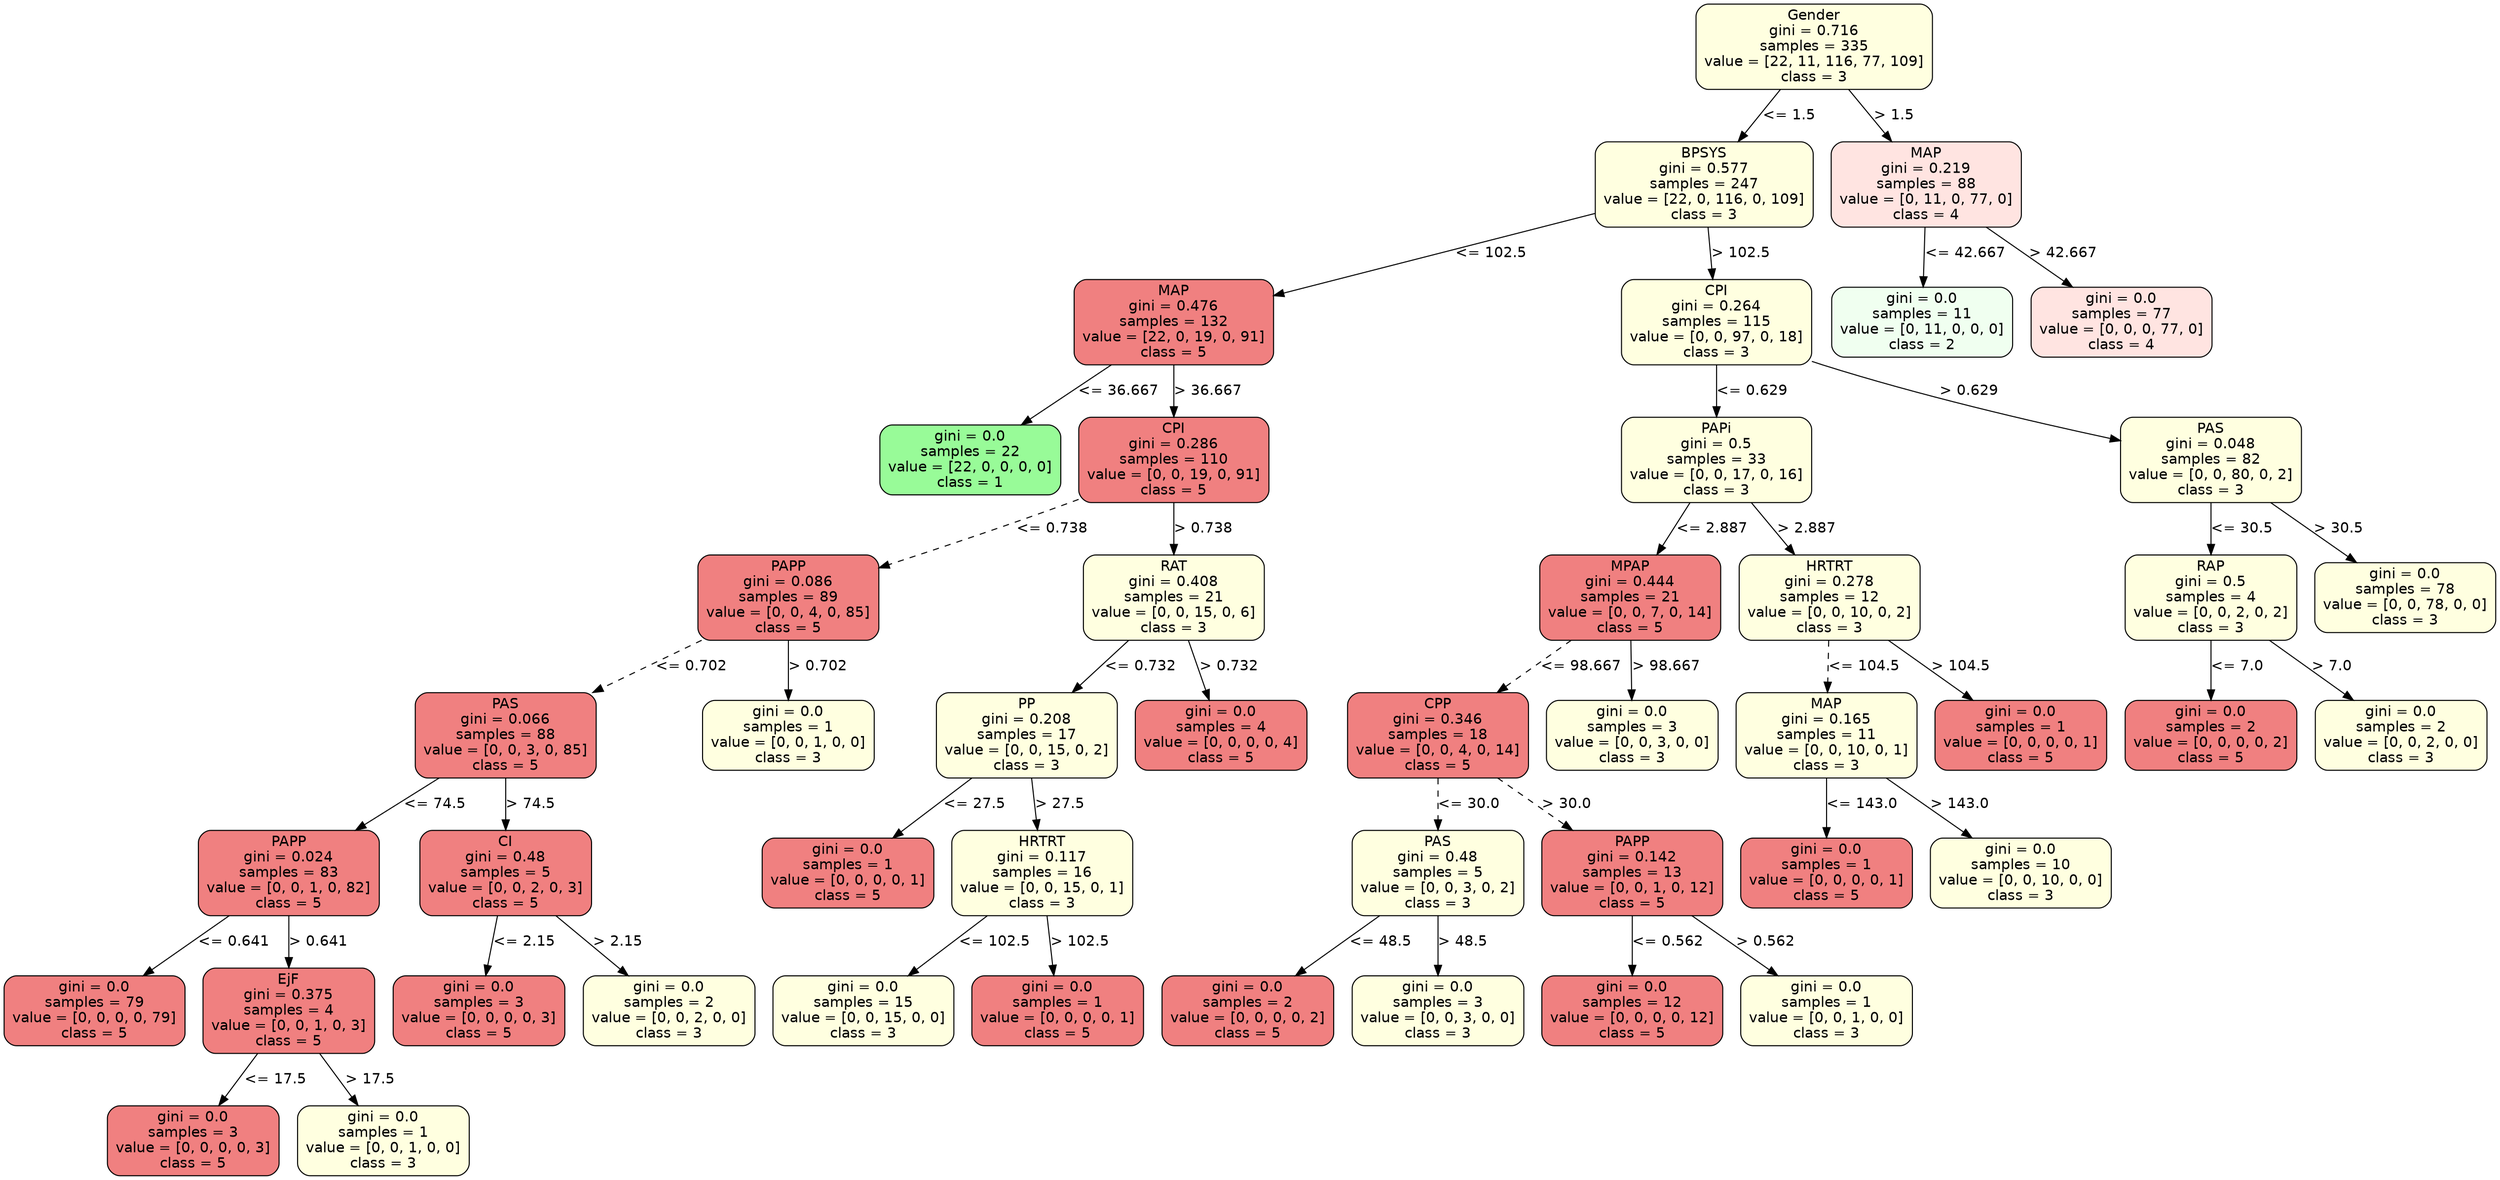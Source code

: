 strict digraph Tree {
	graph [bb="0,0,2071,1140"];
	node [color=black,
		fontname=helvetica,
		label="\N",
		shape=box,
		style="filled, rounded"
	];
	edge [fontname=helvetica];
	0	 [fillcolor=lightyellow,
		height=1.1528,
		label="Gender\ngini = 0.716\nsamples = 335\nvalue = [22, 11, 116, 77, 109]\nclass = 3",
		pos="1506.5,1098.5",
		width=2.6667];
	1	 [fillcolor=lightyellow,
		height=1.1528,
		label="BPSYS\ngini = 0.577\nsamples = 247\nvalue = [22, 0, 116, 0, 109]\nclass = 3",
		pos="1415.5,964.5",
		width=2.4583];
	0 -> 1	 [label="<= 1.5",
		labelangle=45,
		labeldistance=2.5,
		lp="1484.5,1031.5",
		op="<=",
		param=1.5,
		pos="e,1443.8,1006.1 1478.2,1056.8 1469.1,1043.5 1459,1028.5 1449.5,1014.6",
		style=solid];
	44	 [fillcolor=mistyrose,
		height=1.1528,
		label="MAP\ngini = 0.219\nsamples = 88\nvalue = [0, 11, 0, 77, 0]\nclass = 4",
		pos="1599.5,964.5",
		width=2.1528];
	0 -> 44	 [label="> 1.5",
		labelangle=-45,
		labeldistance=2.5,
		lp="1572,1031.5",
		op=">",
		param=1.5,
		pos="e,1570.6,1006.1 1535.4,1056.8 1544.7,1043.5 1555.1,1028.5 1564.7,1014.6",
		style=solid];
	2	 [fillcolor=lightcoral,
		height=1.1528,
		label="MAP\ngini = 0.476\nsamples = 132\nvalue = [22, 0, 19, 0, 91]\nclass = 5",
		pos="972.5,830.5",
		width=2.25];
	1 -> 2	 [label="<= 102.5",
		lp="1235,897.5",
		op="<=",
		param=102.5,
		pos="e,1053.8,855.1 1326.9,937.71 1250.5,914.6 1140.7,881.36 1063.5,858.04",
		style=solid];
	23	 [fillcolor=lightyellow,
		height=1.1528,
		label="CPI\ngini = 0.264\nsamples = 115\nvalue = [0, 0, 97, 0, 18]\nclass = 3",
		pos="1424.5,830.5",
		width=2.1528];
	1 -> 23	 [label="> 102.5",
		lp="1443.5,897.5",
		op=">",
		param=102.5,
		pos="e,1421.7,872.14 1418.3,922.84 1419.2,909.98 1420.1,895.66 1421,882.21",
		style=solid];
	3	 [fillcolor=palegreen,
		height=0.94444,
		label="gini = 0.0\nsamples = 22\nvalue = [22, 0, 0, 0, 0]\nclass = 1",
		pos="803.5,696.5",
		width=2.0417];
	2 -> 3	 [label="<= 36.667",
		lp="924.5,763.5",
		op="<=",
		param=36.667,
		pos="e,846.38,730.5 919.95,788.84 899.08,772.29 875.16,753.32 854.45,736.9",
		style=solid];
	4	 [fillcolor=lightcoral,
		height=1.1528,
		label="CPI\ngini = 0.286\nsamples = 110\nvalue = [0, 0, 19, 0, 91]\nclass = 5",
		pos="972.5,696.5",
		width=2.1528];
	2 -> 4	 [label="> 36.667",
		lp="999.5,763.5",
		op=">",
		param=36.667,
		pos="e,972.5,738.14 972.5,788.84 972.5,775.98 972.5,761.66 972.5,748.21",
		style=solid];
	5	 [fillcolor=lightcoral,
		height=1.1528,
		label="PAPP\ngini = 0.086\nsamples = 89\nvalue = [0, 0, 4, 0, 85]\nclass = 5",
		pos="651.5,562.5",
		width=2.0417];
	4 -> 5	 [label="<= 0.738",
		lp="869,629.5",
		op="<=",
		param=0.738,
		pos="e,725.02,590.07 894.83,659.13 891.69,657.72 888.57,656.34 885.5,655 835.86,633.38 779.44,611.02 734.44,593.69",
		style=dashed];
	16	 [fillcolor=lightyellow,
		height=1.1528,
		label="RAT\ngini = 0.408\nsamples = 21\nvalue = [0, 0, 15, 0, 6]\nclass = 3",
		pos="972.5,562.5",
		width=2.0417];
	4 -> 16	 [label="> 0.738",
		lp="995.5,629.5",
		op=">",
		param=0.738,
		pos="e,972.5,604.14 972.5,654.84 972.5,641.98 972.5,627.66 972.5,614.21",
		style=solid];
	6	 [fillcolor=lightcoral,
		height=1.1528,
		label="PAS\ngini = 0.066\nsamples = 88\nvalue = [0, 0, 3, 0, 85]\nclass = 5",
		pos="416.5,428.5",
		width=2.0417];
	5 -> 6	 [label="<= 0.702",
		lp="569,495.5",
		op="<=",
		param=0.702,
		pos="e,489.52,470.14 578.43,520.84 553.01,506.34 524.34,489.99 498.26,475.12",
		style=dashed];
	15	 [fillcolor=lightyellow,
		height=0.94444,
		label="gini = 0.0\nsamples = 1\nvalue = [0, 0, 1, 0, 0]\nclass = 3",
		pos="651.5,428.5",
		width=1.9444];
	5 -> 15	 [label="> 0.702",
		lp="674.5,495.5",
		op=">",
		param=0.702,
		pos="e,651.5,462.5 651.5,520.84 651.5,505.6 651.5,488.33 651.5,472.87",
		style=solid];
	7	 [fillcolor=lightcoral,
		height=1.1528,
		label="PAPP\ngini = 0.024\nsamples = 83\nvalue = [0, 0, 1, 0, 82]\nclass = 5",
		pos="235.5,294.5",
		width=2.0417];
	6 -> 7	 [label="<= 74.5",
		lp="355,361.5",
		op="<=",
		param=74.5,
		pos="e,291.74,336.14 360.22,386.84 341.07,372.66 319.52,356.7 299.78,342.09",
		style=solid];
	12	 [fillcolor=lightcoral,
		height=1.1528,
		label="CI\ngini = 0.48\nsamples = 5\nvalue = [0, 0, 2, 0, 3]\nclass = 5",
		pos="416.5,294.5",
		width=1.9444];
	6 -> 12	 [label="> 74.5",
		lp="436,361.5",
		op=">",
		param=74.5,
		pos="e,416.5,336.14 416.5,386.84 416.5,373.98 416.5,359.66 416.5,346.21",
		style=solid];
	8	 [fillcolor=lightcoral,
		height=0.94444,
		label="gini = 0.0\nsamples = 79\nvalue = [0, 0, 0, 0, 79]\nclass = 5",
		pos="73.5,160.5",
		width=2.0417];
	7 -> 8	 [label="<= 0.641",
		lp="187,227.5",
		op="<=",
		param=0.641,
		pos="e,114.61,194.5 185.13,252.84 165.12,236.29 142.19,217.32 122.34,200.9",
		style=solid];
	9	 [fillcolor=lightcoral,
		height=1.1528,
		label="EjF\ngini = 0.375\nsamples = 4\nvalue = [0, 0, 1, 0, 3]\nclass = 5",
		pos="235.5,160.5",
		width=1.9444];
	7 -> 9	 [label="> 0.641",
		lp="258.5,227.5",
		op=">",
		param=0.641,
		pos="e,235.5,202.14 235.5,252.84 235.5,239.98 235.5,225.66 235.5,212.21",
		style=solid];
	10	 [fillcolor=lightcoral,
		height=0.94444,
		label="gini = 0.0\nsamples = 3\nvalue = [0, 0, 0, 0, 3]\nclass = 5",
		pos="156.5,34",
		width=1.9444];
	9 -> 10	 [label="<= 17.5",
		lp="220,93.5",
		op="<=",
		param=17.5,
		pos="e,177.82,68.142 209.41,118.73 201.01,105.27 191.68,90.336 183.23,76.803",
		style=solid];
	11	 [fillcolor=lightyellow,
		height=0.94444,
		label="gini = 0.0\nsamples = 1\nvalue = [0, 0, 1, 0, 0]\nclass = 3",
		pos="314.5,34",
		width=1.9444];
	9 -> 11	 [label="> 17.5",
		lp="300,93.5",
		op=">",
		param=17.5,
		pos="e,293.18,68.142 261.59,118.73 269.99,105.27 279.32,90.336 287.77,76.803",
		style=solid];
	13	 [fillcolor=lightcoral,
		height=0.94444,
		label="gini = 0.0\nsamples = 3\nvalue = [0, 0, 0, 0, 3]\nclass = 5",
		pos="393.5,160.5",
		width=1.9444];
	12 -> 13	 [label="<= 2.15",
		lp="430,227.5",
		op="<=",
		param=2.15,
		pos="e,399.34,194.5 409.35,252.84 406.71,237.46 403.71,219.99 401.04,204.42",
		style=solid];
	14	 [fillcolor=lightyellow,
		height=0.94444,
		label="gini = 0.0\nsamples = 2\nvalue = [0, 0, 2, 0, 0]\nclass = 3",
		pos="551.5,160.5",
		width=1.9444];
	12 -> 14	 [label="> 2.15",
		lp="508,227.5",
		op=">",
		param=2.15,
		pos="e,517.24,194.5 458.47,252.84 474.85,236.58 493.58,217.99 509.92,201.77",
		style=solid];
	17	 [fillcolor=lightyellow,
		height=1.1528,
		label="PP\ngini = 0.208\nsamples = 17\nvalue = [0, 0, 15, 0, 2]\nclass = 3",
		pos="849.5,428.5",
		width=2.0417];
	16 -> 17	 [label="<= 0.732",
		lp="943,495.5",
		op="<=",
		param=0.732,
		pos="e,887.72,470.14 934.26,520.84 921.76,507.22 907.76,491.97 894.8,477.85",
		style=solid];
	22	 [fillcolor=lightcoral,
		height=0.94444,
		label="gini = 0.0\nsamples = 4\nvalue = [0, 0, 0, 0, 4]\nclass = 5",
		pos="1011.5,428.5",
		width=1.9444];
	16 -> 22	 [label="> 0.732",
		lp="1016.5,495.5",
		op=">",
		param=0.732,
		pos="e,1001.6,462.5 984.63,520.84 989.1,505.46 994.18,487.99 998.72,472.42",
		style=solid];
	18	 [fillcolor=lightcoral,
		height=0.94444,
		label="gini = 0.0\nsamples = 1\nvalue = [0, 0, 0, 0, 1]\nclass = 5",
		pos="700.5,294.5",
		width=1.9444];
	17 -> 18	 [label="<= 27.5",
		lp="803,361.5",
		op="<=",
		param=27.5,
		pos="e,738.31,328.5 803.17,386.84 784.93,370.43 764.05,351.65 745.9,335.33",
		style=solid];
	19	 [fillcolor=lightyellow,
		height=1.1528,
		label="HRTRT\ngini = 0.117\nsamples = 16\nvalue = [0, 0, 15, 0, 1]\nclass = 3",
		pos="862.5,294.5",
		width=2.0417];
	17 -> 19	 [label="> 27.5",
		lp="876,361.5",
		op=">",
		param=27.5,
		pos="e,858.46,336.14 853.54,386.84 854.79,373.98 856.18,359.66 857.48,346.21",
		style=solid];
	20	 [fillcolor=lightyellow,
		height=0.94444,
		label="gini = 0.0\nsamples = 15\nvalue = [0, 0, 15, 0, 0]\nclass = 3",
		pos="713.5,160.5",
		width=2.0417];
	19 -> 20	 [label="<= 102.5",
		lp="820,227.5",
		op="<=",
		param=102.5,
		pos="e,751.31,194.5 816.17,252.84 797.93,236.43 777.05,217.65 758.9,201.33",
		style=solid];
	21	 [fillcolor=lightcoral,
		height=0.94444,
		label="gini = 0.0\nsamples = 1\nvalue = [0, 0, 0, 0, 1]\nclass = 5",
		pos="875.5,160.5",
		width=1.9444];
	19 -> 21	 [label="> 102.5",
		lp="892.5,227.5",
		op=">",
		param=102.5,
		pos="e,872.2,194.5 866.54,252.84 868.02,237.6 869.7,220.33 871.2,204.87",
		style=solid];
	24	 [fillcolor=lightyellow,
		height=1.1528,
		label="PAPi\ngini = 0.5\nsamples = 33\nvalue = [0, 0, 17, 0, 16]\nclass = 3",
		pos="1424.5,696.5",
		width=2.1528];
	23 -> 24	 [label="<= 0.629",
		lp="1452,763.5",
		op="<=",
		param=0.629,
		pos="e,1424.5,738.14 1424.5,788.84 1424.5,775.98 1424.5,761.66 1424.5,748.21",
		style=solid];
	39	 [fillcolor=lightyellow,
		height=1.1528,
		label="PAS\ngini = 0.048\nsamples = 82\nvalue = [0, 0, 80, 0, 2]\nclass = 3",
		pos="1835.5,696.5",
		width=2.0417];
	23 -> 39	 [label="> 0.629",
		lp="1632.5,763.5",
		op=">",
		param=0.629,
		pos="e,1761.9,713.95 1502.4,792.95 1505.8,791.57 1509.2,790.25 1512.5,789 1592.2,759.02 1686.1,733.14 1752,716.45",
		style=solid];
	25	 [fillcolor=lightcoral,
		height=1.1528,
		label="MPAP\ngini = 0.444\nsamples = 21\nvalue = [0, 0, 7, 0, 14]\nclass = 5",
		pos="1352.5,562.5",
		width=2.0417];
	24 -> 25	 [label="<= 2.887",
		lp="1419,629.5",
		op="<=",
		param=2.887,
		pos="e,1374.9,604.14 1402.1,654.84 1395,641.6 1387.1,626.82 1379.7,613.03",
		style=solid];
	34	 [fillcolor=lightyellow,
		height=1.1528,
		label="HRTRT\ngini = 0.278\nsamples = 12\nvalue = [0, 0, 10, 0, 2]\nclass = 3",
		pos="1517.5,562.5",
		width=2.0417];
	24 -> 34	 [label="> 2.887",
		lp="1497.5,629.5",
		op=">",
		param=2.887,
		pos="e,1488.6,604.14 1453.4,654.84 1462.7,641.48 1473.1,626.54 1482.7,612.64",
		style=solid];
	26	 [fillcolor=lightcoral,
		height=1.1528,
		label="CPP\ngini = 0.346\nsamples = 18\nvalue = [0, 0, 4, 0, 14]\nclass = 5",
		pos="1191.5,428.5",
		width=2.0417];
	25 -> 26	 [label="<= 98.667",
		lp="1308.5,495.5",
		op="<=",
		param=98.667,
		pos="e,1241.5,470.14 1302.4,520.84 1285.6,506.84 1266.7,491.13 1249.4,476.68",
		style=dashed];
	33	 [fillcolor=lightyellow,
		height=0.94444,
		label="gini = 0.0\nsamples = 3\nvalue = [0, 0, 3, 0, 0]\nclass = 3",
		pos="1353.5,428.5",
		width=1.9444];
	25 -> 33	 [label="> 98.667",
		lp="1380.5,495.5",
		op=">",
		param=98.667,
		pos="e,1353.2,462.5 1352.8,520.84 1352.9,505.6 1353.1,488.33 1353.2,472.87",
		style=solid];
	27	 [fillcolor=lightyellow,
		height=1.1528,
		label="PAS\ngini = 0.48\nsamples = 5\nvalue = [0, 0, 3, 0, 2]\nclass = 3",
		pos="1191.5,294.5",
		width=1.9444];
	26 -> 27	 [label="<= 30.0",
		lp="1215,361.5",
		op="<=",
		param=30.0,
		pos="e,1191.5,336.14 1191.5,386.84 1191.5,373.98 1191.5,359.66 1191.5,346.21",
		style=dashed];
	30	 [fillcolor=lightcoral,
		height=1.1528,
		label="PAPP\ngini = 0.142\nsamples = 13\nvalue = [0, 0, 1, 0, 12]\nclass = 5",
		pos="1353.5,294.5",
		width=2.0417];
	26 -> 30	 [label="> 30.0",
		lp="1297,361.5",
		op=">",
		param=30.0,
		pos="e,1303.2,336.14 1241.9,386.84 1258.8,372.84 1277.8,357.13 1295.3,342.68",
		style=dashed];
	28	 [fillcolor=lightcoral,
		height=0.94444,
		label="gini = 0.0\nsamples = 2\nvalue = [0, 0, 0, 0, 2]\nclass = 5",
		pos="1033.5,160.5",
		width=1.9444];
	27 -> 28	 [label="<= 48.5",
		lp="1141,227.5",
		op="<=",
		param=48.5,
		pos="e,1073.6,194.5 1142.4,252.84 1122.9,236.36 1100.7,217.49 1081.4,201.12",
		style=solid];
	29	 [fillcolor=lightyellow,
		height=0.94444,
		label="gini = 0.0\nsamples = 3\nvalue = [0, 0, 3, 0, 0]\nclass = 3",
		pos="1191.5,160.5",
		width=1.9444];
	27 -> 29	 [label="> 48.5",
		lp="1211,227.5",
		op=">",
		param=48.5,
		pos="e,1191.5,194.5 1191.5,252.84 1191.5,237.6 1191.5,220.33 1191.5,204.87",
		style=solid];
	31	 [fillcolor=lightcoral,
		height=0.94444,
		label="gini = 0.0\nsamples = 12\nvalue = [0, 0, 0, 0, 12]\nclass = 5",
		pos="1353.5,160.5",
		width=2.0417];
	30 -> 31	 [label="<= 0.562",
		lp="1381,227.5",
		op="<=",
		param=0.562,
		pos="e,1353.5,194.5 1353.5,252.84 1353.5,237.6 1353.5,220.33 1353.5,204.87",
		style=solid];
	32	 [fillcolor=lightyellow,
		height=0.94444,
		label="gini = 0.0\nsamples = 1\nvalue = [0, 0, 1, 0, 0]\nclass = 3",
		pos="1515.5,160.5",
		width=1.9444];
	30 -> 32	 [label="> 0.562",
		lp="1462.5,227.5",
		op=">",
		param=0.562,
		pos="e,1474.4,194.5 1403.9,252.84 1423.9,236.29 1446.8,217.32 1466.7,200.9",
		style=solid];
	35	 [fillcolor=lightyellow,
		height=1.1528,
		label="MAP\ngini = 0.165\nsamples = 11\nvalue = [0, 0, 10, 0, 1]\nclass = 3",
		pos="1515.5,428.5",
		width=2.0417];
	34 -> 35	 [label="<= 104.5",
		lp="1545,495.5",
		op="<=",
		param=104.5,
		pos="e,1516.1,470.14 1516.9,520.84 1516.7,507.98 1516.5,493.66 1516.3,480.21",
		style=dashed];
	38	 [fillcolor=lightcoral,
		height=0.94444,
		label="gini = 0.0\nsamples = 1\nvalue = [0, 0, 0, 0, 1]\nclass = 5",
		pos="1677.5,428.5",
		width=1.9444];
	34 -> 38	 [label="> 104.5",
		lp="1625.5,495.5",
		op=">",
		param=104.5,
		pos="e,1636.9,462.5 1567.2,520.84 1586.9,504.36 1609.5,485.49 1629,469.12",
		style=solid];
	36	 [fillcolor=lightcoral,
		height=0.94444,
		label="gini = 0.0\nsamples = 1\nvalue = [0, 0, 0, 0, 1]\nclass = 5",
		pos="1515.5,294.5",
		width=1.9444];
	35 -> 36	 [label="<= 143.0",
		lp="1543,361.5",
		op="<=",
		param=143.0,
		pos="e,1515.5,328.5 1515.5,386.84 1515.5,371.6 1515.5,354.33 1515.5,338.87",
		style=solid];
	37	 [fillcolor=lightyellow,
		height=0.94444,
		label="gini = 0.0\nsamples = 10\nvalue = [0, 0, 10, 0, 0]\nclass = 3",
		pos="1677.5,294.5",
		width=2.0417];
	35 -> 37	 [label="> 143.0",
		lp="1624.5,361.5",
		op=">",
		param=143.0,
		pos="e,1636.4,328.5 1565.9,386.84 1585.9,370.29 1608.8,351.32 1628.7,334.9",
		style=solid];
	40	 [fillcolor=lightyellow,
		height=1.1528,
		label="RAP\ngini = 0.5\nsamples = 4\nvalue = [0, 0, 2, 0, 2]\nclass = 3",
		pos="1835.5,562.5",
		width=1.9444];
	39 -> 40	 [label="<= 30.5",
		lp="1859,629.5",
		op="<=",
		param=30.5,
		pos="e,1835.5,604.14 1835.5,654.84 1835.5,641.98 1835.5,627.66 1835.5,614.21",
		style=solid];
	43	 [fillcolor=lightyellow,
		height=0.94444,
		label="gini = 0.0\nsamples = 78\nvalue = [0, 0, 78, 0, 0]\nclass = 3",
		pos="1997.5,562.5",
		width=2.0417];
	39 -> 43	 [label="> 30.5",
		lp="1940,629.5",
		op=">",
		param=30.5,
		pos="e,1956.4,596.5 1885.9,654.84 1905.9,638.29 1928.8,619.32 1948.7,602.9",
		style=solid];
	41	 [fillcolor=lightcoral,
		height=0.94444,
		label="gini = 0.0\nsamples = 2\nvalue = [0, 0, 0, 0, 2]\nclass = 5",
		pos="1835.5,428.5",
		width=1.9444];
	40 -> 41	 [label="<= 7.0",
		lp="1855.5,495.5",
		op="<=",
		param=7.0,
		pos="e,1835.5,462.5 1835.5,520.84 1835.5,505.6 1835.5,488.33 1835.5,472.87",
		style=solid];
	42	 [fillcolor=lightyellow,
		height=0.94444,
		label="gini = 0.0\nsamples = 2\nvalue = [0, 0, 2, 0, 0]\nclass = 3",
		pos="1993.5,428.5",
		width=1.9444];
	40 -> 42	 [label="> 7.0",
		lp="1934,495.5",
		op=">",
		param=7.0,
		pos="e,1953.4,462.5 1884.6,520.84 1904.1,504.36 1926.3,485.49 1945.6,469.12",
		style=solid];
	45	 [fillcolor=honeydew,
		height=0.94444,
		label="gini = 0.0\nsamples = 11\nvalue = [0, 11, 0, 0, 0]\nclass = 2",
		pos="1595.5,830.5",
		width=2.0417];
	44 -> 45	 [label="<= 42.667",
		lp="1629.5,897.5",
		op="<=",
		param=42.667,
		pos="e,1596.5,864.5 1598.3,922.84 1597.8,907.6 1597.3,890.33 1596.8,874.87",
		style=solid];
	46	 [fillcolor=mistyrose,
		height=0.94444,
		label="gini = 0.0\nsamples = 77\nvalue = [0, 0, 0, 77, 0]\nclass = 4",
		pos="1760.5,830.5",
		width=2.0417];
	44 -> 46	 [label="> 42.667",
		lp="1711.5,897.5",
		op=">",
		param=42.667,
		pos="e,1719.6,864.5 1649.6,922.84 1669.4,906.36 1692,887.49 1711.7,871.12",
		style=solid];
}
